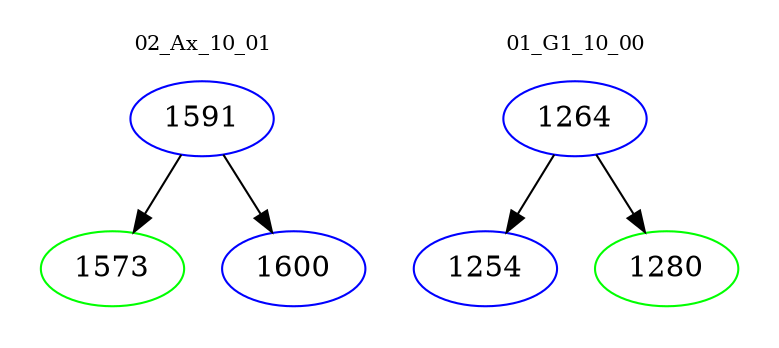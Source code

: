 digraph{
subgraph cluster_0 {
color = white
label = "02_Ax_10_01";
fontsize=10;
T0_1591 [label="1591", color="blue"]
T0_1591 -> T0_1573 [color="black"]
T0_1573 [label="1573", color="green"]
T0_1591 -> T0_1600 [color="black"]
T0_1600 [label="1600", color="blue"]
}
subgraph cluster_1 {
color = white
label = "01_G1_10_00";
fontsize=10;
T1_1264 [label="1264", color="blue"]
T1_1264 -> T1_1254 [color="black"]
T1_1254 [label="1254", color="blue"]
T1_1264 -> T1_1280 [color="black"]
T1_1280 [label="1280", color="green"]
}
}
